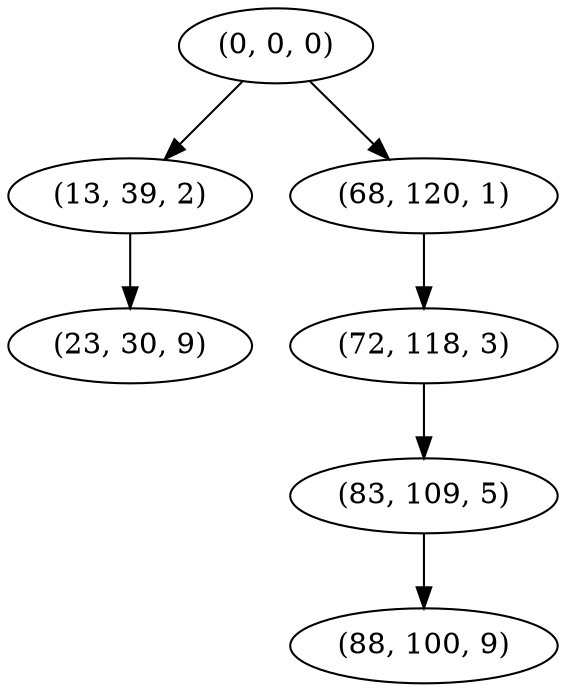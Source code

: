 digraph tree {
    "(0, 0, 0)";
    "(13, 39, 2)";
    "(23, 30, 9)";
    "(68, 120, 1)";
    "(72, 118, 3)";
    "(83, 109, 5)";
    "(88, 100, 9)";
    "(0, 0, 0)" -> "(13, 39, 2)";
    "(0, 0, 0)" -> "(68, 120, 1)";
    "(13, 39, 2)" -> "(23, 30, 9)";
    "(68, 120, 1)" -> "(72, 118, 3)";
    "(72, 118, 3)" -> "(83, 109, 5)";
    "(83, 109, 5)" -> "(88, 100, 9)";
}
